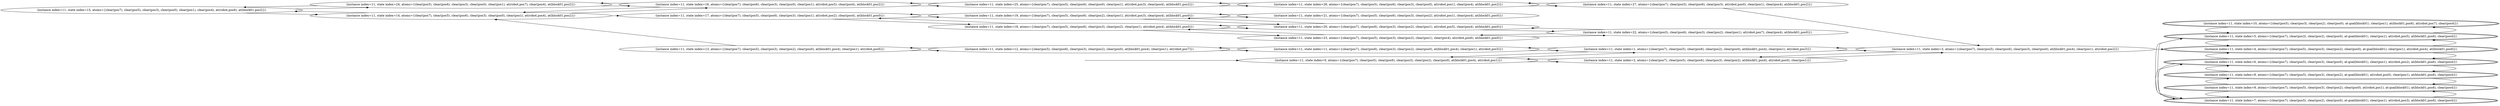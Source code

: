 digraph {
rankdir="LR"
s15[label="(instance index=11, state index=15, atoms={clear(pos7), clear(pos5), clear(pos3), clear(pos0), clear(pos1), clear(pos4), at(robot,pos6), at(block01,pos2)})"]
s14[label="(instance index=11, state index=14, atoms={clear(pos7), clear(pos5), clear(pos6), clear(pos3), clear(pos0), clear(pos1), at(robot,pos4), at(block01,pos2)})"]
s24[label="(instance index=11, state index=24, atoms={clear(pos5), clear(pos6), clear(pos3), clear(pos0), clear(pos1), at(robot,pos7), clear(pos4), at(block01,pos2)})"]
s16[label="(instance index=11, state index=16, atoms={clear(pos7), clear(pos6), clear(pos3), clear(pos0), clear(pos1), at(robot,pos5), clear(pos4), at(block01,pos2)})"]
s13[label="(instance index=11, state index=13, atoms={clear(pos7), clear(pos5), clear(pos3), clear(pos2), clear(pos0), at(block01,pos4), clear(pos1), at(robot,pos6)})"]
s17[label="(instance index=11, state index=17, atoms={clear(pos7), clear(pos5), clear(pos6), clear(pos3), clear(pos1), at(robot,pos2), clear(pos4), at(block01,pos0)})"]
s12[label="(instance index=11, state index=12, atoms={clear(pos5), clear(pos6), clear(pos3), clear(pos2), clear(pos0), at(block01,pos4), clear(pos1), at(robot,pos7)})"]
s25[label="(instance index=11, state index=25, atoms={clear(pos7), clear(pos5), clear(pos6), clear(pos0), clear(pos1), at(robot,pos3), clear(pos4), at(block01,pos2)})"]
s19[label="(instance index=11, state index=19, atoms={clear(pos7), clear(pos5), clear(pos6), clear(pos2), clear(pos1), at(robot,pos3), clear(pos4), at(block01,pos0)})"]
s18[label="(instance index=11, state index=18, atoms={clear(pos7), clear(pos5), clear(pos6), clear(pos3), clear(pos2), clear(pos1), at(robot,pos4), at(block01,pos0)})"]
s11[label="(instance index=11, state index=11, atoms={clear(pos7), clear(pos6), clear(pos3), clear(pos2), clear(pos0), at(block01,pos4), clear(pos1), at(robot,pos5)})"]
s0[label="(instance index=11, state index=0, atoms={clear(pos7), clear(pos5), clear(pos6), clear(pos3), clear(pos2), clear(pos0), at(block01,pos4), at(robot,pos1)})"]
s26[label="(instance index=11, state index=26, atoms={clear(pos7), clear(pos5), clear(pos6), clear(pos3), clear(pos0), at(robot,pos1), clear(pos4), at(block01,pos2)})"]
s21[label="(instance index=11, state index=21, atoms={clear(pos7), clear(pos5), clear(pos6), clear(pos3), clear(pos2), at(robot,pos1), clear(pos4), at(block01,pos0)})"]
s20[label="(instance index=11, state index=20, atoms={clear(pos7), clear(pos6), clear(pos3), clear(pos2), clear(pos1), at(robot,pos5), clear(pos4), at(block01,pos0)})"]
s23[label="(instance index=11, state index=23, atoms={clear(pos7), clear(pos5), clear(pos3), clear(pos2), clear(pos1), clear(pos4), at(robot,pos6), at(block01,pos0)})"]
s2[label="(instance index=11, state index=2, atoms={clear(pos7), clear(pos5), clear(pos6), clear(pos3), clear(pos2), at(block01,pos4), at(robot,pos0), clear(pos1)})"]
s1[label="(instance index=11, state index=1, atoms={clear(pos7), clear(pos5), clear(pos6), clear(pos2), clear(pos0), at(block01,pos4), clear(pos1), at(robot,pos3)})"]
s27[label="(instance index=11, state index=27, atoms={clear(pos7), clear(pos5), clear(pos6), clear(pos3), at(robot,pos0), clear(pos1), clear(pos4), at(block01,pos2)})"]
s22[label="(instance index=11, state index=22, atoms={clear(pos5), clear(pos6), clear(pos3), clear(pos2), clear(pos1), at(robot,pos7), clear(pos4), at(block01,pos0)})"]
s3[label="(instance index=11, state index=3, atoms={clear(pos7), clear(pos5), clear(pos6), clear(pos3), clear(pos0), at(block01,pos4), clear(pos1), at(robot,pos2)})"]
s4[peripheries=2,label="(instance index=11, state index=4, atoms={clear(pos7), clear(pos5), clear(pos3), clear(pos2), clear(pos0), at-goal(block01), clear(pos1), at(robot,pos4), at(block01,pos6)})"]
s5[peripheries=2,label="(instance index=11, state index=5, atoms={clear(pos7), clear(pos3), clear(pos2), clear(pos0), at-goal(block01), clear(pos1), at(robot,pos5), at(block01,pos6), clear(pos4)})"]
s6[peripheries=2,label="(instance index=11, state index=6, atoms={clear(pos7), clear(pos5), clear(pos3), clear(pos0), at-goal(block01), clear(pos1), at(robot,pos2), at(block01,pos6), clear(pos4)})"]
s7[peripheries=2,label="(instance index=11, state index=7, atoms={clear(pos7), clear(pos5), clear(pos2), clear(pos0), at-goal(block01), clear(pos1), at(robot,pos3), at(block01,pos6), clear(pos4)})"]
s8[peripheries=2,label="(instance index=11, state index=8, atoms={clear(pos7), clear(pos5), clear(pos3), clear(pos2), at-goal(block01), at(robot,pos0), clear(pos1), at(block01,pos6), clear(pos4)})"]
s9[peripheries=2,label="(instance index=11, state index=9, atoms={clear(pos7), clear(pos5), clear(pos3), clear(pos2), clear(pos0), at(robot,pos1), at-goal(block01), at(block01,pos6), clear(pos4)})"]
s10[peripheries=2,label="(instance index=11, state index=10, atoms={clear(pos5), clear(pos3), clear(pos2), clear(pos0), at-goal(block01), clear(pos1), at(block01,pos6), at(robot,pos7), clear(pos4)})"]
Dangling [ label = "", style = invis ]
{ rank = same; Dangling }
Dangling -> s0
{ rank = same; s0}
{ rank = same; s14,s24}
{ rank = same; s16,s13,s17}
{ rank = same; s12,s25,s19,s18}
{ rank = same; s11,s0,s26,s21,s20,s23}
{ rank = same; s2,s1,s27,s22}
{ rank = same; s3}
{ rank = same; s4,s5,s6,s7,s8,s9,s10}
{
s15->s14
s15->s24
}
{
s14->s15
s14->s17
s14->s16
s24->s15
s24->s16
}
{
s16->s14
s16->s25
s16->s24
s13->s14
s13->s12
s17->s19
s17->s18
}
{
s12->s13
s12->s11
s25->s26
s25->s16
s19->s21
s19->s20
s19->s17
s18->s23
s18->s20
s18->s17
}
{
s11->s12
s11->s1
s0->s2
s0->s1
s26->s27
s26->s25
s21->s19
s20->s22
s20->s19
s20->s18
s23->s22
s23->s18
}
{
s2->s3
s2->s0
s1->s11
s1->s0
s1->s3
s27->s3
s27->s26
s22->s23
s22->s20
}
{
s3->s2
s3->s4
s3->s1
}
{
s4->s6
s4->s5
s5->s7
s5->s4
s5->s10
s6->s7
s6->s4
s6->s8
s7->s5
s7->s6
s7->s9
s8->s6
s8->s9
s9->s7
s9->s8
s10->s5
}
}
